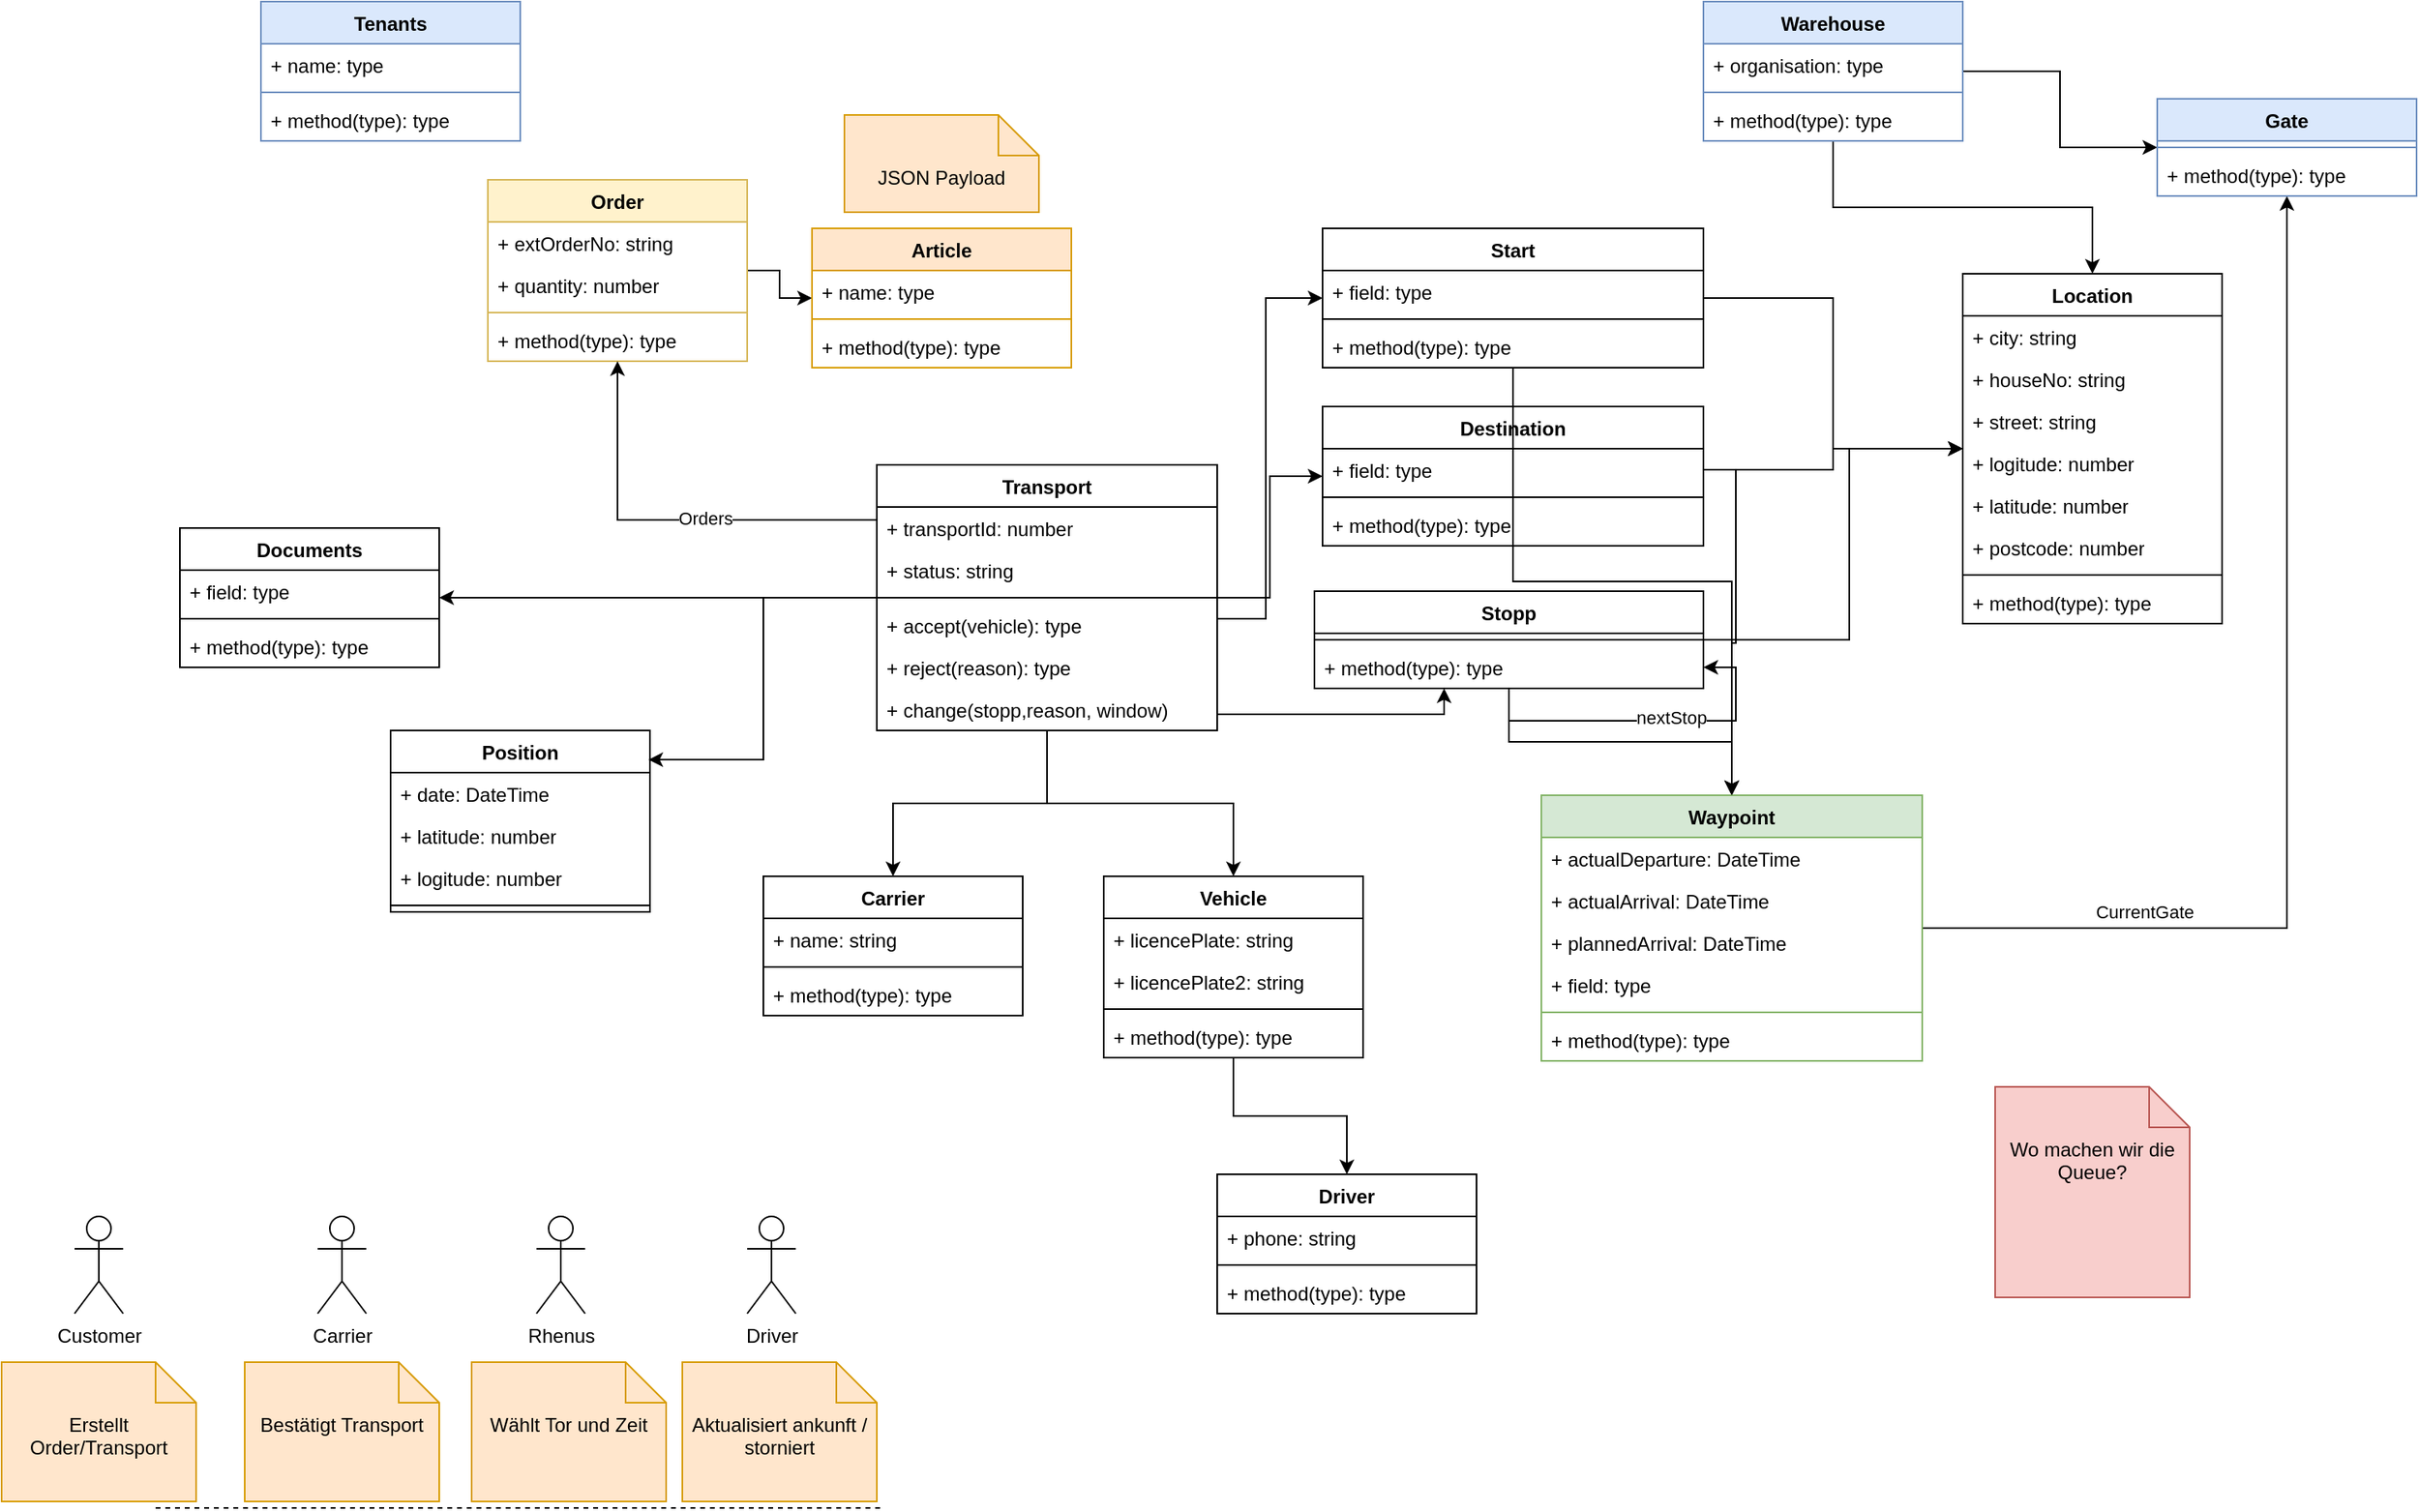 <mxfile version="28.2.3">
  <diagram name="Page-1" id="qOyu1i0BU9XLCKkzCV5n">
    <mxGraphModel dx="2276" dy="707" grid="1" gridSize="10" guides="1" tooltips="1" connect="1" arrows="1" fold="1" page="1" pageScale="1" pageWidth="850" pageHeight="1100" math="0" shadow="0">
      <root>
        <mxCell id="0" />
        <mxCell id="1" parent="0" />
        <mxCell id="gJNIuwOmHEXwVxej-Woy-31" style="edgeStyle=orthogonalEdgeStyle;rounded=0;orthogonalLoop=1;jettySize=auto;html=1;" parent="1" source="gJNIuwOmHEXwVxej-Woy-4" target="gJNIuwOmHEXwVxej-Woy-24" edge="1">
          <mxGeometry relative="1" as="geometry" />
        </mxCell>
        <mxCell id="gJNIuwOmHEXwVxej-Woy-4" value="Order" style="swimlane;fontStyle=1;align=center;verticalAlign=top;childLayout=stackLayout;horizontal=1;startSize=26;horizontalStack=0;resizeParent=1;resizeParentMax=0;resizeLast=0;collapsible=1;marginBottom=0;whiteSpace=wrap;html=1;fillColor=#fff2cc;strokeColor=#d6b656;" parent="1" vertex="1">
          <mxGeometry x="-40" y="140" width="160" height="112" as="geometry" />
        </mxCell>
        <mxCell id="gJNIuwOmHEXwVxej-Woy-5" value="+ extOrderNo: string" style="text;strokeColor=none;fillColor=none;align=left;verticalAlign=top;spacingLeft=4;spacingRight=4;overflow=hidden;rotatable=0;points=[[0,0.5],[1,0.5]];portConstraint=eastwest;whiteSpace=wrap;html=1;" parent="gJNIuwOmHEXwVxej-Woy-4" vertex="1">
          <mxGeometry y="26" width="160" height="26" as="geometry" />
        </mxCell>
        <mxCell id="gJNIuwOmHEXwVxej-Woy-98" value="+ quantity: number" style="text;strokeColor=none;fillColor=none;align=left;verticalAlign=top;spacingLeft=4;spacingRight=4;overflow=hidden;rotatable=0;points=[[0,0.5],[1,0.5]];portConstraint=eastwest;whiteSpace=wrap;html=1;" parent="gJNIuwOmHEXwVxej-Woy-4" vertex="1">
          <mxGeometry y="52" width="160" height="26" as="geometry" />
        </mxCell>
        <mxCell id="gJNIuwOmHEXwVxej-Woy-6" value="" style="line;strokeWidth=1;fillColor=none;align=left;verticalAlign=middle;spacingTop=-1;spacingLeft=3;spacingRight=3;rotatable=0;labelPosition=right;points=[];portConstraint=eastwest;strokeColor=inherit;" parent="gJNIuwOmHEXwVxej-Woy-4" vertex="1">
          <mxGeometry y="78" width="160" height="8" as="geometry" />
        </mxCell>
        <mxCell id="gJNIuwOmHEXwVxej-Woy-7" value="+ method(type): type" style="text;strokeColor=none;fillColor=none;align=left;verticalAlign=top;spacingLeft=4;spacingRight=4;overflow=hidden;rotatable=0;points=[[0,0.5],[1,0.5]];portConstraint=eastwest;whiteSpace=wrap;html=1;" parent="gJNIuwOmHEXwVxej-Woy-4" vertex="1">
          <mxGeometry y="86" width="160" height="26" as="geometry" />
        </mxCell>
        <mxCell id="gJNIuwOmHEXwVxej-Woy-8" value="Carrier" style="swimlane;fontStyle=1;align=center;verticalAlign=top;childLayout=stackLayout;horizontal=1;startSize=26;horizontalStack=0;resizeParent=1;resizeParentMax=0;resizeLast=0;collapsible=1;marginBottom=0;whiteSpace=wrap;html=1;" parent="1" vertex="1">
          <mxGeometry x="130" y="570" width="160" height="86" as="geometry" />
        </mxCell>
        <mxCell id="gJNIuwOmHEXwVxej-Woy-9" value="+ name: string" style="text;strokeColor=none;fillColor=none;align=left;verticalAlign=top;spacingLeft=4;spacingRight=4;overflow=hidden;rotatable=0;points=[[0,0.5],[1,0.5]];portConstraint=eastwest;whiteSpace=wrap;html=1;" parent="gJNIuwOmHEXwVxej-Woy-8" vertex="1">
          <mxGeometry y="26" width="160" height="26" as="geometry" />
        </mxCell>
        <mxCell id="gJNIuwOmHEXwVxej-Woy-10" value="" style="line;strokeWidth=1;fillColor=none;align=left;verticalAlign=middle;spacingTop=-1;spacingLeft=3;spacingRight=3;rotatable=0;labelPosition=right;points=[];portConstraint=eastwest;strokeColor=inherit;" parent="gJNIuwOmHEXwVxej-Woy-8" vertex="1">
          <mxGeometry y="52" width="160" height="8" as="geometry" />
        </mxCell>
        <mxCell id="gJNIuwOmHEXwVxej-Woy-11" value="+ method(type): type" style="text;strokeColor=none;fillColor=none;align=left;verticalAlign=top;spacingLeft=4;spacingRight=4;overflow=hidden;rotatable=0;points=[[0,0.5],[1,0.5]];portConstraint=eastwest;whiteSpace=wrap;html=1;" parent="gJNIuwOmHEXwVxej-Woy-8" vertex="1">
          <mxGeometry y="60" width="160" height="26" as="geometry" />
        </mxCell>
        <mxCell id="gJNIuwOmHEXwVxej-Woy-61" style="edgeStyle=orthogonalEdgeStyle;rounded=0;orthogonalLoop=1;jettySize=auto;html=1;" parent="1" source="gJNIuwOmHEXwVxej-Woy-12" target="gJNIuwOmHEXwVxej-Woy-39" edge="1">
          <mxGeometry relative="1" as="geometry" />
        </mxCell>
        <mxCell id="gJNIuwOmHEXwVxej-Woy-77" style="edgeStyle=orthogonalEdgeStyle;rounded=0;orthogonalLoop=1;jettySize=auto;html=1;entryX=0.5;entryY=0;entryDx=0;entryDy=0;" parent="1" source="gJNIuwOmHEXwVxej-Woy-12" target="gJNIuwOmHEXwVxej-Woy-16" edge="1">
          <mxGeometry relative="1" as="geometry" />
        </mxCell>
        <mxCell id="gJNIuwOmHEXwVxej-Woy-81" style="edgeStyle=orthogonalEdgeStyle;rounded=0;orthogonalLoop=1;jettySize=auto;html=1;" parent="1" source="gJNIuwOmHEXwVxej-Woy-12" target="gJNIuwOmHEXwVxej-Woy-4" edge="1">
          <mxGeometry relative="1" as="geometry">
            <Array as="points">
              <mxPoint x="40" y="350" />
            </Array>
          </mxGeometry>
        </mxCell>
        <mxCell id="2BmZ9RYRAoPgYaHVfYxY-15" value="Orders" style="edgeLabel;html=1;align=center;verticalAlign=middle;resizable=0;points=[];" vertex="1" connectable="0" parent="gJNIuwOmHEXwVxej-Woy-81">
          <mxGeometry x="-0.178" y="-1" relative="1" as="geometry">
            <mxPoint as="offset" />
          </mxGeometry>
        </mxCell>
        <mxCell id="gJNIuwOmHEXwVxej-Woy-99" style="edgeStyle=orthogonalEdgeStyle;rounded=0;orthogonalLoop=1;jettySize=auto;html=1;" parent="1" source="gJNIuwOmHEXwVxej-Woy-12" target="gJNIuwOmHEXwVxej-Woy-20" edge="1">
          <mxGeometry relative="1" as="geometry" />
        </mxCell>
        <mxCell id="gJNIuwOmHEXwVxej-Woy-105" style="edgeStyle=orthogonalEdgeStyle;rounded=0;orthogonalLoop=1;jettySize=auto;html=1;" parent="1" source="gJNIuwOmHEXwVxej-Woy-12" target="gJNIuwOmHEXwVxej-Woy-34" edge="1">
          <mxGeometry relative="1" as="geometry">
            <Array as="points">
              <mxPoint x="550" y="470" />
            </Array>
          </mxGeometry>
        </mxCell>
        <mxCell id="gJNIuwOmHEXwVxej-Woy-113" style="edgeStyle=orthogonalEdgeStyle;rounded=0;orthogonalLoop=1;jettySize=auto;html=1;" parent="1" source="gJNIuwOmHEXwVxej-Woy-12" target="gJNIuwOmHEXwVxej-Woy-8" edge="1">
          <mxGeometry relative="1" as="geometry" />
        </mxCell>
        <mxCell id="gJNIuwOmHEXwVxej-Woy-155" style="edgeStyle=orthogonalEdgeStyle;rounded=0;orthogonalLoop=1;jettySize=auto;html=1;" parent="1" source="gJNIuwOmHEXwVxej-Woy-12" target="gJNIuwOmHEXwVxej-Woy-147" edge="1">
          <mxGeometry relative="1" as="geometry">
            <Array as="points">
              <mxPoint x="440" y="411" />
            </Array>
          </mxGeometry>
        </mxCell>
        <mxCell id="gJNIuwOmHEXwVxej-Woy-12" value="Transport" style="swimlane;fontStyle=1;align=center;verticalAlign=top;childLayout=stackLayout;horizontal=1;startSize=26;horizontalStack=0;resizeParent=1;resizeParentMax=0;resizeLast=0;collapsible=1;marginBottom=0;whiteSpace=wrap;html=1;" parent="1" vertex="1">
          <mxGeometry x="200" y="316" width="210" height="164" as="geometry" />
        </mxCell>
        <mxCell id="gJNIuwOmHEXwVxej-Woy-13" value="+ transportId: number" style="text;strokeColor=none;fillColor=none;align=left;verticalAlign=top;spacingLeft=4;spacingRight=4;overflow=hidden;rotatable=0;points=[[0,0.5],[1,0.5]];portConstraint=eastwest;whiteSpace=wrap;html=1;" parent="gJNIuwOmHEXwVxej-Woy-12" vertex="1">
          <mxGeometry y="26" width="210" height="26" as="geometry" />
        </mxCell>
        <mxCell id="gJNIuwOmHEXwVxej-Woy-83" value="+ status: string" style="text;strokeColor=none;fillColor=none;align=left;verticalAlign=top;spacingLeft=4;spacingRight=4;overflow=hidden;rotatable=0;points=[[0,0.5],[1,0.5]];portConstraint=eastwest;whiteSpace=wrap;html=1;" parent="gJNIuwOmHEXwVxej-Woy-12" vertex="1">
          <mxGeometry y="52" width="210" height="26" as="geometry" />
        </mxCell>
        <mxCell id="gJNIuwOmHEXwVxej-Woy-14" value="" style="line;strokeWidth=1;fillColor=none;align=left;verticalAlign=middle;spacingTop=-1;spacingLeft=3;spacingRight=3;rotatable=0;labelPosition=right;points=[];portConstraint=eastwest;strokeColor=inherit;" parent="gJNIuwOmHEXwVxej-Woy-12" vertex="1">
          <mxGeometry y="78" width="210" height="8" as="geometry" />
        </mxCell>
        <mxCell id="gJNIuwOmHEXwVxej-Woy-126" value="+ accept(vehicle): type" style="text;strokeColor=none;fillColor=none;align=left;verticalAlign=top;spacingLeft=4;spacingRight=4;overflow=hidden;rotatable=0;points=[[0,0.5],[1,0.5]];portConstraint=eastwest;whiteSpace=wrap;html=1;" parent="gJNIuwOmHEXwVxej-Woy-12" vertex="1">
          <mxGeometry y="86" width="210" height="26" as="geometry" />
        </mxCell>
        <mxCell id="gJNIuwOmHEXwVxej-Woy-15" value="+ reject(reason): type" style="text;strokeColor=none;fillColor=none;align=left;verticalAlign=top;spacingLeft=4;spacingRight=4;overflow=hidden;rotatable=0;points=[[0,0.5],[1,0.5]];portConstraint=eastwest;whiteSpace=wrap;html=1;" parent="gJNIuwOmHEXwVxej-Woy-12" vertex="1">
          <mxGeometry y="112" width="210" height="26" as="geometry" />
        </mxCell>
        <mxCell id="gJNIuwOmHEXwVxej-Woy-128" value="+ change(stopp,reason, window)" style="text;strokeColor=none;fillColor=none;align=left;verticalAlign=top;spacingLeft=4;spacingRight=4;overflow=hidden;rotatable=0;points=[[0,0.5],[1,0.5]];portConstraint=eastwest;whiteSpace=wrap;html=1;" parent="gJNIuwOmHEXwVxej-Woy-12" vertex="1">
          <mxGeometry y="138" width="210" height="26" as="geometry" />
        </mxCell>
        <mxCell id="2BmZ9RYRAoPgYaHVfYxY-5" style="edgeStyle=orthogonalEdgeStyle;rounded=0;orthogonalLoop=1;jettySize=auto;html=1;" edge="1" parent="1" source="gJNIuwOmHEXwVxej-Woy-16" target="gJNIuwOmHEXwVxej-Woy-44">
          <mxGeometry relative="1" as="geometry" />
        </mxCell>
        <mxCell id="gJNIuwOmHEXwVxej-Woy-16" value="Vehicle" style="swimlane;fontStyle=1;align=center;verticalAlign=top;childLayout=stackLayout;horizontal=1;startSize=26;horizontalStack=0;resizeParent=1;resizeParentMax=0;resizeLast=0;collapsible=1;marginBottom=0;whiteSpace=wrap;html=1;" parent="1" vertex="1">
          <mxGeometry x="340" y="570" width="160" height="112" as="geometry" />
        </mxCell>
        <mxCell id="gJNIuwOmHEXwVxej-Woy-17" value="+ licencePlate: string" style="text;strokeColor=none;fillColor=none;align=left;verticalAlign=top;spacingLeft=4;spacingRight=4;overflow=hidden;rotatable=0;points=[[0,0.5],[1,0.5]];portConstraint=eastwest;whiteSpace=wrap;html=1;" parent="gJNIuwOmHEXwVxej-Woy-16" vertex="1">
          <mxGeometry y="26" width="160" height="26" as="geometry" />
        </mxCell>
        <mxCell id="gJNIuwOmHEXwVxej-Woy-125" value="+ licencePlate2: string" style="text;strokeColor=none;fillColor=none;align=left;verticalAlign=top;spacingLeft=4;spacingRight=4;overflow=hidden;rotatable=0;points=[[0,0.5],[1,0.5]];portConstraint=eastwest;whiteSpace=wrap;html=1;" parent="gJNIuwOmHEXwVxej-Woy-16" vertex="1">
          <mxGeometry y="52" width="160" height="26" as="geometry" />
        </mxCell>
        <mxCell id="gJNIuwOmHEXwVxej-Woy-18" value="" style="line;strokeWidth=1;fillColor=none;align=left;verticalAlign=middle;spacingTop=-1;spacingLeft=3;spacingRight=3;rotatable=0;labelPosition=right;points=[];portConstraint=eastwest;strokeColor=inherit;" parent="gJNIuwOmHEXwVxej-Woy-16" vertex="1">
          <mxGeometry y="78" width="160" height="8" as="geometry" />
        </mxCell>
        <mxCell id="gJNIuwOmHEXwVxej-Woy-19" value="+ method(type): type" style="text;strokeColor=none;fillColor=none;align=left;verticalAlign=top;spacingLeft=4;spacingRight=4;overflow=hidden;rotatable=0;points=[[0,0.5],[1,0.5]];portConstraint=eastwest;whiteSpace=wrap;html=1;" parent="gJNIuwOmHEXwVxej-Woy-16" vertex="1">
          <mxGeometry y="86" width="160" height="26" as="geometry" />
        </mxCell>
        <mxCell id="gJNIuwOmHEXwVxej-Woy-20" value="Destination" style="swimlane;fontStyle=1;align=center;verticalAlign=top;childLayout=stackLayout;horizontal=1;startSize=26;horizontalStack=0;resizeParent=1;resizeParentMax=0;resizeLast=0;collapsible=1;marginBottom=0;whiteSpace=wrap;html=1;" parent="1" vertex="1">
          <mxGeometry x="475" y="280" width="235" height="86" as="geometry" />
        </mxCell>
        <mxCell id="gJNIuwOmHEXwVxej-Woy-21" value="+ field: type" style="text;strokeColor=none;fillColor=none;align=left;verticalAlign=top;spacingLeft=4;spacingRight=4;overflow=hidden;rotatable=0;points=[[0,0.5],[1,0.5]];portConstraint=eastwest;whiteSpace=wrap;html=1;" parent="gJNIuwOmHEXwVxej-Woy-20" vertex="1">
          <mxGeometry y="26" width="235" height="26" as="geometry" />
        </mxCell>
        <mxCell id="gJNIuwOmHEXwVxej-Woy-22" value="" style="line;strokeWidth=1;fillColor=none;align=left;verticalAlign=middle;spacingTop=-1;spacingLeft=3;spacingRight=3;rotatable=0;labelPosition=right;points=[];portConstraint=eastwest;strokeColor=inherit;" parent="gJNIuwOmHEXwVxej-Woy-20" vertex="1">
          <mxGeometry y="52" width="235" height="8" as="geometry" />
        </mxCell>
        <mxCell id="gJNIuwOmHEXwVxej-Woy-23" value="+ method(type): type" style="text;strokeColor=none;fillColor=none;align=left;verticalAlign=top;spacingLeft=4;spacingRight=4;overflow=hidden;rotatable=0;points=[[0,0.5],[1,0.5]];portConstraint=eastwest;whiteSpace=wrap;html=1;" parent="gJNIuwOmHEXwVxej-Woy-20" vertex="1">
          <mxGeometry y="60" width="235" height="26" as="geometry" />
        </mxCell>
        <mxCell id="gJNIuwOmHEXwVxej-Woy-24" value="Article" style="swimlane;fontStyle=1;align=center;verticalAlign=top;childLayout=stackLayout;horizontal=1;startSize=26;horizontalStack=0;resizeParent=1;resizeParentMax=0;resizeLast=0;collapsible=1;marginBottom=0;whiteSpace=wrap;html=1;fillColor=#ffe6cc;strokeColor=#d79b00;" parent="1" vertex="1">
          <mxGeometry x="160" y="170" width="160" height="86" as="geometry" />
        </mxCell>
        <mxCell id="gJNIuwOmHEXwVxej-Woy-25" value="+ name: type" style="text;strokeColor=none;fillColor=none;align=left;verticalAlign=top;spacingLeft=4;spacingRight=4;overflow=hidden;rotatable=0;points=[[0,0.5],[1,0.5]];portConstraint=eastwest;whiteSpace=wrap;html=1;" parent="gJNIuwOmHEXwVxej-Woy-24" vertex="1">
          <mxGeometry y="26" width="160" height="26" as="geometry" />
        </mxCell>
        <mxCell id="gJNIuwOmHEXwVxej-Woy-26" value="" style="line;strokeWidth=1;fillColor=none;align=left;verticalAlign=middle;spacingTop=-1;spacingLeft=3;spacingRight=3;rotatable=0;labelPosition=right;points=[];portConstraint=eastwest;strokeColor=inherit;" parent="gJNIuwOmHEXwVxej-Woy-24" vertex="1">
          <mxGeometry y="52" width="160" height="8" as="geometry" />
        </mxCell>
        <mxCell id="gJNIuwOmHEXwVxej-Woy-27" value="+ method(type): type" style="text;strokeColor=none;fillColor=none;align=left;verticalAlign=top;spacingLeft=4;spacingRight=4;overflow=hidden;rotatable=0;points=[[0,0.5],[1,0.5]];portConstraint=eastwest;whiteSpace=wrap;html=1;" parent="gJNIuwOmHEXwVxej-Woy-24" vertex="1">
          <mxGeometry y="60" width="160" height="26" as="geometry" />
        </mxCell>
        <mxCell id="gJNIuwOmHEXwVxej-Woy-74" style="edgeStyle=orthogonalEdgeStyle;rounded=0;orthogonalLoop=1;jettySize=auto;html=1;" parent="1" source="gJNIuwOmHEXwVxej-Woy-34" target="gJNIuwOmHEXwVxej-Woy-62" edge="1">
          <mxGeometry relative="1" as="geometry">
            <Array as="points">
              <mxPoint x="800" y="424" />
              <mxPoint x="800" y="306" />
            </Array>
          </mxGeometry>
        </mxCell>
        <mxCell id="gJNIuwOmHEXwVxej-Woy-185" style="edgeStyle=orthogonalEdgeStyle;rounded=0;orthogonalLoop=1;jettySize=auto;html=1;" parent="1" source="gJNIuwOmHEXwVxej-Woy-34" target="gJNIuwOmHEXwVxej-Woy-156" edge="1">
          <mxGeometry relative="1" as="geometry" />
        </mxCell>
        <mxCell id="gJNIuwOmHEXwVxej-Woy-34" value="Stopp" style="swimlane;fontStyle=1;align=center;verticalAlign=top;childLayout=stackLayout;horizontal=1;startSize=26;horizontalStack=0;resizeParent=1;resizeParentMax=0;resizeLast=0;collapsible=1;marginBottom=0;whiteSpace=wrap;html=1;" parent="1" vertex="1">
          <mxGeometry x="470" y="394" width="240" height="60" as="geometry" />
        </mxCell>
        <mxCell id="gJNIuwOmHEXwVxej-Woy-36" value="" style="line;strokeWidth=1;fillColor=none;align=left;verticalAlign=middle;spacingTop=-1;spacingLeft=3;spacingRight=3;rotatable=0;labelPosition=right;points=[];portConstraint=eastwest;strokeColor=inherit;" parent="gJNIuwOmHEXwVxej-Woy-34" vertex="1">
          <mxGeometry y="26" width="240" height="8" as="geometry" />
        </mxCell>
        <mxCell id="gJNIuwOmHEXwVxej-Woy-37" value="+ method(type): type" style="text;strokeColor=none;fillColor=none;align=left;verticalAlign=top;spacingLeft=4;spacingRight=4;overflow=hidden;rotatable=0;points=[[0,0.5],[1,0.5]];portConstraint=eastwest;whiteSpace=wrap;html=1;" parent="gJNIuwOmHEXwVxej-Woy-34" vertex="1">
          <mxGeometry y="34" width="240" height="26" as="geometry" />
        </mxCell>
        <mxCell id="gJNIuwOmHEXwVxej-Woy-182" style="edgeStyle=orthogonalEdgeStyle;rounded=0;orthogonalLoop=1;jettySize=auto;html=1;" parent="gJNIuwOmHEXwVxej-Woy-34" source="gJNIuwOmHEXwVxej-Woy-34" target="gJNIuwOmHEXwVxej-Woy-37" edge="1">
          <mxGeometry relative="1" as="geometry" />
        </mxCell>
        <mxCell id="gJNIuwOmHEXwVxej-Woy-183" value="nextStop" style="edgeLabel;html=1;align=center;verticalAlign=middle;resizable=0;points=[];" parent="gJNIuwOmHEXwVxej-Woy-182" vertex="1" connectable="0">
          <mxGeometry x="0.127" y="2" relative="1" as="geometry">
            <mxPoint as="offset" />
          </mxGeometry>
        </mxCell>
        <mxCell id="gJNIuwOmHEXwVxej-Woy-39" value="Documents" style="swimlane;fontStyle=1;align=center;verticalAlign=top;childLayout=stackLayout;horizontal=1;startSize=26;horizontalStack=0;resizeParent=1;resizeParentMax=0;resizeLast=0;collapsible=1;marginBottom=0;whiteSpace=wrap;html=1;" parent="1" vertex="1">
          <mxGeometry x="-230" y="355" width="160" height="86" as="geometry" />
        </mxCell>
        <mxCell id="gJNIuwOmHEXwVxej-Woy-40" value="+ field: type" style="text;strokeColor=none;fillColor=none;align=left;verticalAlign=top;spacingLeft=4;spacingRight=4;overflow=hidden;rotatable=0;points=[[0,0.5],[1,0.5]];portConstraint=eastwest;whiteSpace=wrap;html=1;" parent="gJNIuwOmHEXwVxej-Woy-39" vertex="1">
          <mxGeometry y="26" width="160" height="26" as="geometry" />
        </mxCell>
        <mxCell id="gJNIuwOmHEXwVxej-Woy-41" value="" style="line;strokeWidth=1;fillColor=none;align=left;verticalAlign=middle;spacingTop=-1;spacingLeft=3;spacingRight=3;rotatable=0;labelPosition=right;points=[];portConstraint=eastwest;strokeColor=inherit;" parent="gJNIuwOmHEXwVxej-Woy-39" vertex="1">
          <mxGeometry y="52" width="160" height="8" as="geometry" />
        </mxCell>
        <mxCell id="gJNIuwOmHEXwVxej-Woy-42" value="+ method(type): type" style="text;strokeColor=none;fillColor=none;align=left;verticalAlign=top;spacingLeft=4;spacingRight=4;overflow=hidden;rotatable=0;points=[[0,0.5],[1,0.5]];portConstraint=eastwest;whiteSpace=wrap;html=1;" parent="gJNIuwOmHEXwVxej-Woy-39" vertex="1">
          <mxGeometry y="60" width="160" height="26" as="geometry" />
        </mxCell>
        <mxCell id="gJNIuwOmHEXwVxej-Woy-44" value="Driver" style="swimlane;fontStyle=1;align=center;verticalAlign=top;childLayout=stackLayout;horizontal=1;startSize=26;horizontalStack=0;resizeParent=1;resizeParentMax=0;resizeLast=0;collapsible=1;marginBottom=0;whiteSpace=wrap;html=1;" parent="1" vertex="1">
          <mxGeometry x="410" y="754" width="160" height="86" as="geometry" />
        </mxCell>
        <mxCell id="gJNIuwOmHEXwVxej-Woy-45" value="+ phone: string" style="text;strokeColor=none;fillColor=none;align=left;verticalAlign=top;spacingLeft=4;spacingRight=4;overflow=hidden;rotatable=0;points=[[0,0.5],[1,0.5]];portConstraint=eastwest;whiteSpace=wrap;html=1;" parent="gJNIuwOmHEXwVxej-Woy-44" vertex="1">
          <mxGeometry y="26" width="160" height="26" as="geometry" />
        </mxCell>
        <mxCell id="gJNIuwOmHEXwVxej-Woy-46" value="" style="line;strokeWidth=1;fillColor=none;align=left;verticalAlign=middle;spacingTop=-1;spacingLeft=3;spacingRight=3;rotatable=0;labelPosition=right;points=[];portConstraint=eastwest;strokeColor=inherit;" parent="gJNIuwOmHEXwVxej-Woy-44" vertex="1">
          <mxGeometry y="52" width="160" height="8" as="geometry" />
        </mxCell>
        <mxCell id="gJNIuwOmHEXwVxej-Woy-47" value="+ method(type): type" style="text;strokeColor=none;fillColor=none;align=left;verticalAlign=top;spacingLeft=4;spacingRight=4;overflow=hidden;rotatable=0;points=[[0,0.5],[1,0.5]];portConstraint=eastwest;whiteSpace=wrap;html=1;" parent="gJNIuwOmHEXwVxej-Woy-44" vertex="1">
          <mxGeometry y="60" width="160" height="26" as="geometry" />
        </mxCell>
        <mxCell id="gJNIuwOmHEXwVxej-Woy-49" value="Tenants" style="swimlane;fontStyle=1;align=center;verticalAlign=top;childLayout=stackLayout;horizontal=1;startSize=26;horizontalStack=0;resizeParent=1;resizeParentMax=0;resizeLast=0;collapsible=1;marginBottom=0;whiteSpace=wrap;html=1;fillColor=#dae8fc;strokeColor=#6c8ebf;" parent="1" vertex="1">
          <mxGeometry x="-180" y="30" width="160" height="86" as="geometry" />
        </mxCell>
        <mxCell id="gJNIuwOmHEXwVxej-Woy-50" value="+ name: type" style="text;strokeColor=none;fillColor=none;align=left;verticalAlign=top;spacingLeft=4;spacingRight=4;overflow=hidden;rotatable=0;points=[[0,0.5],[1,0.5]];portConstraint=eastwest;whiteSpace=wrap;html=1;" parent="gJNIuwOmHEXwVxej-Woy-49" vertex="1">
          <mxGeometry y="26" width="160" height="26" as="geometry" />
        </mxCell>
        <mxCell id="gJNIuwOmHEXwVxej-Woy-51" value="" style="line;strokeWidth=1;fillColor=none;align=left;verticalAlign=middle;spacingTop=-1;spacingLeft=3;spacingRight=3;rotatable=0;labelPosition=right;points=[];portConstraint=eastwest;strokeColor=inherit;" parent="gJNIuwOmHEXwVxej-Woy-49" vertex="1">
          <mxGeometry y="52" width="160" height="8" as="geometry" />
        </mxCell>
        <mxCell id="gJNIuwOmHEXwVxej-Woy-52" value="+ method(type): type" style="text;strokeColor=none;fillColor=none;align=left;verticalAlign=top;spacingLeft=4;spacingRight=4;overflow=hidden;rotatable=0;points=[[0,0.5],[1,0.5]];portConstraint=eastwest;whiteSpace=wrap;html=1;" parent="gJNIuwOmHEXwVxej-Woy-49" vertex="1">
          <mxGeometry y="60" width="160" height="26" as="geometry" />
        </mxCell>
        <mxCell id="gJNIuwOmHEXwVxej-Woy-68" style="edgeStyle=orthogonalEdgeStyle;rounded=0;orthogonalLoop=1;jettySize=auto;html=1;" parent="1" source="gJNIuwOmHEXwVxej-Woy-53" target="gJNIuwOmHEXwVxej-Woy-62" edge="1">
          <mxGeometry relative="1" as="geometry" />
        </mxCell>
        <mxCell id="gJNIuwOmHEXwVxej-Woy-175" style="edgeStyle=orthogonalEdgeStyle;rounded=0;orthogonalLoop=1;jettySize=auto;html=1;" parent="1" source="gJNIuwOmHEXwVxej-Woy-53" target="gJNIuwOmHEXwVxej-Woy-171" edge="1">
          <mxGeometry relative="1" as="geometry" />
        </mxCell>
        <mxCell id="gJNIuwOmHEXwVxej-Woy-53" value="Warehouse" style="swimlane;fontStyle=1;align=center;verticalAlign=top;childLayout=stackLayout;horizontal=1;startSize=26;horizontalStack=0;resizeParent=1;resizeParentMax=0;resizeLast=0;collapsible=1;marginBottom=0;whiteSpace=wrap;html=1;fillColor=#dae8fc;strokeColor=#6c8ebf;" parent="1" vertex="1">
          <mxGeometry x="710" y="30" width="160" height="86" as="geometry" />
        </mxCell>
        <mxCell id="gJNIuwOmHEXwVxej-Woy-54" value="+ organisation: type" style="text;strokeColor=none;fillColor=none;align=left;verticalAlign=top;spacingLeft=4;spacingRight=4;overflow=hidden;rotatable=0;points=[[0,0.5],[1,0.5]];portConstraint=eastwest;whiteSpace=wrap;html=1;" parent="gJNIuwOmHEXwVxej-Woy-53" vertex="1">
          <mxGeometry y="26" width="160" height="26" as="geometry" />
        </mxCell>
        <mxCell id="gJNIuwOmHEXwVxej-Woy-55" value="" style="line;strokeWidth=1;fillColor=none;align=left;verticalAlign=middle;spacingTop=-1;spacingLeft=3;spacingRight=3;rotatable=0;labelPosition=right;points=[];portConstraint=eastwest;strokeColor=inherit;" parent="gJNIuwOmHEXwVxej-Woy-53" vertex="1">
          <mxGeometry y="52" width="160" height="8" as="geometry" />
        </mxCell>
        <mxCell id="gJNIuwOmHEXwVxej-Woy-56" value="+ method(type): type" style="text;strokeColor=none;fillColor=none;align=left;verticalAlign=top;spacingLeft=4;spacingRight=4;overflow=hidden;rotatable=0;points=[[0,0.5],[1,0.5]];portConstraint=eastwest;whiteSpace=wrap;html=1;" parent="gJNIuwOmHEXwVxej-Woy-53" vertex="1">
          <mxGeometry y="60" width="160" height="26" as="geometry" />
        </mxCell>
        <mxCell id="gJNIuwOmHEXwVxej-Woy-62" value="Location" style="swimlane;fontStyle=1;align=center;verticalAlign=top;childLayout=stackLayout;horizontal=1;startSize=26;horizontalStack=0;resizeParent=1;resizeParentMax=0;resizeLast=0;collapsible=1;marginBottom=0;whiteSpace=wrap;html=1;" parent="1" vertex="1">
          <mxGeometry x="870" y="198" width="160" height="216" as="geometry" />
        </mxCell>
        <mxCell id="gJNIuwOmHEXwVxej-Woy-94" value="+ city: string" style="text;strokeColor=none;fillColor=none;align=left;verticalAlign=top;spacingLeft=4;spacingRight=4;overflow=hidden;rotatable=0;points=[[0,0.5],[1,0.5]];portConstraint=eastwest;whiteSpace=wrap;html=1;" parent="gJNIuwOmHEXwVxej-Woy-62" vertex="1">
          <mxGeometry y="26" width="160" height="26" as="geometry" />
        </mxCell>
        <mxCell id="gJNIuwOmHEXwVxej-Woy-97" value="+ houseNo: string" style="text;strokeColor=none;fillColor=none;align=left;verticalAlign=top;spacingLeft=4;spacingRight=4;overflow=hidden;rotatable=0;points=[[0,0.5],[1,0.5]];portConstraint=eastwest;whiteSpace=wrap;html=1;" parent="gJNIuwOmHEXwVxej-Woy-62" vertex="1">
          <mxGeometry y="52" width="160" height="26" as="geometry" />
        </mxCell>
        <mxCell id="gJNIuwOmHEXwVxej-Woy-96" value="+ street: string" style="text;strokeColor=none;fillColor=none;align=left;verticalAlign=top;spacingLeft=4;spacingRight=4;overflow=hidden;rotatable=0;points=[[0,0.5],[1,0.5]];portConstraint=eastwest;whiteSpace=wrap;html=1;" parent="gJNIuwOmHEXwVxej-Woy-62" vertex="1">
          <mxGeometry y="78" width="160" height="26" as="geometry" />
        </mxCell>
        <mxCell id="gJNIuwOmHEXwVxej-Woy-146" value="+ logitude: number" style="text;strokeColor=none;fillColor=none;align=left;verticalAlign=top;spacingLeft=4;spacingRight=4;overflow=hidden;rotatable=0;points=[[0,0.5],[1,0.5]];portConstraint=eastwest;whiteSpace=wrap;html=1;" parent="gJNIuwOmHEXwVxej-Woy-62" vertex="1">
          <mxGeometry y="104" width="160" height="26" as="geometry" />
        </mxCell>
        <mxCell id="gJNIuwOmHEXwVxej-Woy-145" value="+ latitude: number" style="text;strokeColor=none;fillColor=none;align=left;verticalAlign=top;spacingLeft=4;spacingRight=4;overflow=hidden;rotatable=0;points=[[0,0.5],[1,0.5]];portConstraint=eastwest;whiteSpace=wrap;html=1;" parent="gJNIuwOmHEXwVxej-Woy-62" vertex="1">
          <mxGeometry y="130" width="160" height="26" as="geometry" />
        </mxCell>
        <mxCell id="gJNIuwOmHEXwVxej-Woy-95" value="+ postcode: number" style="text;strokeColor=none;fillColor=none;align=left;verticalAlign=top;spacingLeft=4;spacingRight=4;overflow=hidden;rotatable=0;points=[[0,0.5],[1,0.5]];portConstraint=eastwest;whiteSpace=wrap;html=1;" parent="gJNIuwOmHEXwVxej-Woy-62" vertex="1">
          <mxGeometry y="156" width="160" height="26" as="geometry" />
        </mxCell>
        <mxCell id="gJNIuwOmHEXwVxej-Woy-64" value="" style="line;strokeWidth=1;fillColor=none;align=left;verticalAlign=middle;spacingTop=-1;spacingLeft=3;spacingRight=3;rotatable=0;labelPosition=right;points=[];portConstraint=eastwest;strokeColor=inherit;" parent="gJNIuwOmHEXwVxej-Woy-62" vertex="1">
          <mxGeometry y="182" width="160" height="8" as="geometry" />
        </mxCell>
        <mxCell id="gJNIuwOmHEXwVxej-Woy-65" value="+ method(type): type" style="text;strokeColor=none;fillColor=none;align=left;verticalAlign=top;spacingLeft=4;spacingRight=4;overflow=hidden;rotatable=0;points=[[0,0.5],[1,0.5]];portConstraint=eastwest;whiteSpace=wrap;html=1;" parent="gJNIuwOmHEXwVxej-Woy-62" vertex="1">
          <mxGeometry y="190" width="160" height="26" as="geometry" />
        </mxCell>
        <mxCell id="gJNIuwOmHEXwVxej-Woy-67" style="edgeStyle=orthogonalEdgeStyle;rounded=0;orthogonalLoop=1;jettySize=auto;html=1;" parent="1" source="gJNIuwOmHEXwVxej-Woy-21" target="gJNIuwOmHEXwVxej-Woy-62" edge="1">
          <mxGeometry relative="1" as="geometry" />
        </mxCell>
        <mxCell id="gJNIuwOmHEXwVxej-Woy-82" value="JSON Payload" style="shape=note2;boundedLbl=1;whiteSpace=wrap;html=1;size=25;verticalAlign=top;align=center;fillColor=#ffe6cc;strokeColor=#d79b00;" parent="1" vertex="1">
          <mxGeometry x="180" y="100" width="120" height="60" as="geometry" />
        </mxCell>
        <mxCell id="gJNIuwOmHEXwVxej-Woy-106" value="Position" style="swimlane;fontStyle=1;align=center;verticalAlign=top;childLayout=stackLayout;horizontal=1;startSize=26;horizontalStack=0;resizeParent=1;resizeParentMax=0;resizeLast=0;collapsible=1;marginBottom=0;whiteSpace=wrap;html=1;" parent="1" vertex="1">
          <mxGeometry x="-100" y="480" width="160" height="112" as="geometry" />
        </mxCell>
        <mxCell id="gJNIuwOmHEXwVxej-Woy-111" value="+ date: DateTime" style="text;strokeColor=none;fillColor=none;align=left;verticalAlign=top;spacingLeft=4;spacingRight=4;overflow=hidden;rotatable=0;points=[[0,0.5],[1,0.5]];portConstraint=eastwest;whiteSpace=wrap;html=1;" parent="gJNIuwOmHEXwVxej-Woy-106" vertex="1">
          <mxGeometry y="26" width="160" height="26" as="geometry" />
        </mxCell>
        <mxCell id="gJNIuwOmHEXwVxej-Woy-66" value="+ latitude: number" style="text;strokeColor=none;fillColor=none;align=left;verticalAlign=top;spacingLeft=4;spacingRight=4;overflow=hidden;rotatable=0;points=[[0,0.5],[1,0.5]];portConstraint=eastwest;whiteSpace=wrap;html=1;" parent="gJNIuwOmHEXwVxej-Woy-106" vertex="1">
          <mxGeometry y="52" width="160" height="26" as="geometry" />
        </mxCell>
        <mxCell id="gJNIuwOmHEXwVxej-Woy-63" value="+ logitude: number" style="text;strokeColor=none;fillColor=none;align=left;verticalAlign=top;spacingLeft=4;spacingRight=4;overflow=hidden;rotatable=0;points=[[0,0.5],[1,0.5]];portConstraint=eastwest;whiteSpace=wrap;html=1;" parent="gJNIuwOmHEXwVxej-Woy-106" vertex="1">
          <mxGeometry y="78" width="160" height="26" as="geometry" />
        </mxCell>
        <mxCell id="gJNIuwOmHEXwVxej-Woy-109" value="" style="line;strokeWidth=1;fillColor=none;align=left;verticalAlign=middle;spacingTop=-1;spacingLeft=3;spacingRight=3;rotatable=0;labelPosition=right;points=[];portConstraint=eastwest;strokeColor=inherit;" parent="gJNIuwOmHEXwVxej-Woy-106" vertex="1">
          <mxGeometry y="104" width="160" height="8" as="geometry" />
        </mxCell>
        <mxCell id="gJNIuwOmHEXwVxej-Woy-112" style="edgeStyle=orthogonalEdgeStyle;rounded=0;orthogonalLoop=1;jettySize=auto;html=1;entryX=0.994;entryY=0.161;entryDx=0;entryDy=0;entryPerimeter=0;" parent="1" source="gJNIuwOmHEXwVxej-Woy-12" target="gJNIuwOmHEXwVxej-Woy-106" edge="1">
          <mxGeometry relative="1" as="geometry" />
        </mxCell>
        <mxCell id="gJNIuwOmHEXwVxej-Woy-114" value="Customer" style="shape=umlActor;verticalLabelPosition=bottom;verticalAlign=top;html=1;outlineConnect=0;" parent="1" vertex="1">
          <mxGeometry x="-295" y="780" width="30" height="60" as="geometry" />
        </mxCell>
        <mxCell id="gJNIuwOmHEXwVxej-Woy-115" value="Carrier" style="shape=umlActor;verticalLabelPosition=bottom;verticalAlign=top;html=1;outlineConnect=0;" parent="1" vertex="1">
          <mxGeometry x="-145" y="780" width="30" height="60" as="geometry" />
        </mxCell>
        <mxCell id="gJNIuwOmHEXwVxej-Woy-116" value="Rhenus" style="shape=umlActor;verticalLabelPosition=bottom;verticalAlign=top;html=1;outlineConnect=0;" parent="1" vertex="1">
          <mxGeometry x="-10" y="780" width="30" height="60" as="geometry" />
        </mxCell>
        <mxCell id="gJNIuwOmHEXwVxej-Woy-120" value="Driver" style="shape=umlActor;verticalLabelPosition=bottom;verticalAlign=top;html=1;outlineConnect=0;" parent="1" vertex="1">
          <mxGeometry x="120" y="780" width="30" height="60" as="geometry" />
        </mxCell>
        <mxCell id="gJNIuwOmHEXwVxej-Woy-123" value="" style="endArrow=none;dashed=1;html=1;rounded=0;" parent="1" edge="1">
          <mxGeometry width="50" height="50" relative="1" as="geometry">
            <mxPoint x="-245" y="960" as="sourcePoint" />
            <mxPoint x="205" y="960" as="targetPoint" />
          </mxGeometry>
        </mxCell>
        <mxCell id="gJNIuwOmHEXwVxej-Woy-124" value="Wo machen wir die Queue?" style="shape=note2;boundedLbl=1;whiteSpace=wrap;html=1;size=25;verticalAlign=top;align=center;fillColor=#f8cecc;strokeColor=#b85450;" parent="1" vertex="1">
          <mxGeometry x="890" y="700" width="120" height="130" as="geometry" />
        </mxCell>
        <mxCell id="gJNIuwOmHEXwVxej-Woy-135" value="Erstellt Order/Transport" style="shape=note2;boundedLbl=1;whiteSpace=wrap;html=1;size=25;verticalAlign=top;align=center;fillColor=#ffe6cc;strokeColor=#d79b00;" parent="1" vertex="1">
          <mxGeometry x="-340" y="870" width="120" height="86" as="geometry" />
        </mxCell>
        <mxCell id="gJNIuwOmHEXwVxej-Woy-136" value="Bestätigt Transport" style="shape=note2;boundedLbl=1;whiteSpace=wrap;html=1;size=25;verticalAlign=top;align=center;fillColor=#ffe6cc;strokeColor=#d79b00;" parent="1" vertex="1">
          <mxGeometry x="-190" y="870" width="120" height="86" as="geometry" />
        </mxCell>
        <mxCell id="gJNIuwOmHEXwVxej-Woy-137" value="Wählt Tor und Zeit" style="shape=note2;boundedLbl=1;whiteSpace=wrap;html=1;size=25;verticalAlign=top;align=center;fillColor=#ffe6cc;strokeColor=#d79b00;" parent="1" vertex="1">
          <mxGeometry x="-50" y="870" width="120" height="86" as="geometry" />
        </mxCell>
        <mxCell id="gJNIuwOmHEXwVxej-Woy-154" style="edgeStyle=orthogonalEdgeStyle;rounded=0;orthogonalLoop=1;jettySize=auto;html=1;" parent="1" source="gJNIuwOmHEXwVxej-Woy-147" target="gJNIuwOmHEXwVxej-Woy-62" edge="1">
          <mxGeometry relative="1" as="geometry" />
        </mxCell>
        <mxCell id="gJNIuwOmHEXwVxej-Woy-187" style="edgeStyle=orthogonalEdgeStyle;rounded=0;orthogonalLoop=1;jettySize=auto;html=1;" parent="1" source="gJNIuwOmHEXwVxej-Woy-147" target="gJNIuwOmHEXwVxej-Woy-156" edge="1">
          <mxGeometry relative="1" as="geometry" />
        </mxCell>
        <mxCell id="gJNIuwOmHEXwVxej-Woy-147" value="Start" style="swimlane;fontStyle=1;align=center;verticalAlign=top;childLayout=stackLayout;horizontal=1;startSize=26;horizontalStack=0;resizeParent=1;resizeParentMax=0;resizeLast=0;collapsible=1;marginBottom=0;whiteSpace=wrap;html=1;" parent="1" vertex="1">
          <mxGeometry x="475" y="170" width="235" height="86" as="geometry" />
        </mxCell>
        <mxCell id="gJNIuwOmHEXwVxej-Woy-151" value="+ field: type" style="text;strokeColor=none;fillColor=none;align=left;verticalAlign=top;spacingLeft=4;spacingRight=4;overflow=hidden;rotatable=0;points=[[0,0.5],[1,0.5]];portConstraint=eastwest;whiteSpace=wrap;html=1;" parent="gJNIuwOmHEXwVxej-Woy-147" vertex="1">
          <mxGeometry y="26" width="235" height="26" as="geometry" />
        </mxCell>
        <mxCell id="gJNIuwOmHEXwVxej-Woy-152" value="" style="line;strokeWidth=1;fillColor=none;align=left;verticalAlign=middle;spacingTop=-1;spacingLeft=3;spacingRight=3;rotatable=0;labelPosition=right;points=[];portConstraint=eastwest;strokeColor=inherit;" parent="gJNIuwOmHEXwVxej-Woy-147" vertex="1">
          <mxGeometry y="52" width="235" height="8" as="geometry" />
        </mxCell>
        <mxCell id="gJNIuwOmHEXwVxej-Woy-153" value="+ method(type): type" style="text;strokeColor=none;fillColor=none;align=left;verticalAlign=top;spacingLeft=4;spacingRight=4;overflow=hidden;rotatable=0;points=[[0,0.5],[1,0.5]];portConstraint=eastwest;whiteSpace=wrap;html=1;" parent="gJNIuwOmHEXwVxej-Woy-147" vertex="1">
          <mxGeometry y="60" width="235" height="26" as="geometry" />
        </mxCell>
        <mxCell id="gJNIuwOmHEXwVxej-Woy-177" style="edgeStyle=orthogonalEdgeStyle;rounded=0;orthogonalLoop=1;jettySize=auto;html=1;" parent="1" source="gJNIuwOmHEXwVxej-Woy-156" target="gJNIuwOmHEXwVxej-Woy-171" edge="1">
          <mxGeometry relative="1" as="geometry" />
        </mxCell>
        <mxCell id="gJNIuwOmHEXwVxej-Woy-178" value="CurrentGate" style="edgeLabel;html=1;align=center;verticalAlign=middle;resizable=0;points=[];" parent="gJNIuwOmHEXwVxej-Woy-177" vertex="1" connectable="0">
          <mxGeometry x="-0.595" y="2" relative="1" as="geometry">
            <mxPoint y="-8" as="offset" />
          </mxGeometry>
        </mxCell>
        <mxCell id="gJNIuwOmHEXwVxej-Woy-156" value="Waypoint" style="swimlane;fontStyle=1;align=center;verticalAlign=top;childLayout=stackLayout;horizontal=1;startSize=26;horizontalStack=0;resizeParent=1;resizeParentMax=0;resizeLast=0;collapsible=1;marginBottom=0;whiteSpace=wrap;html=1;fillColor=#d5e8d4;strokeColor=#82b366;" parent="1" vertex="1">
          <mxGeometry x="610" y="520" width="235" height="164" as="geometry" />
        </mxCell>
        <mxCell id="gJNIuwOmHEXwVxej-Woy-157" value="+ actualDeparture: DateTime" style="text;strokeColor=none;fillColor=none;align=left;verticalAlign=top;spacingLeft=4;spacingRight=4;overflow=hidden;rotatable=0;points=[[0,0.5],[1,0.5]];portConstraint=eastwest;whiteSpace=wrap;html=1;" parent="gJNIuwOmHEXwVxej-Woy-156" vertex="1">
          <mxGeometry y="26" width="235" height="26" as="geometry" />
        </mxCell>
        <mxCell id="gJNIuwOmHEXwVxej-Woy-158" value="+ actualA&lt;span style=&quot;background-color: transparent; color: light-dark(rgb(0, 0, 0), rgb(255, 255, 255));&quot;&gt;rrival: DateTime&lt;/span&gt;" style="text;strokeColor=none;fillColor=none;align=left;verticalAlign=top;spacingLeft=4;spacingRight=4;overflow=hidden;rotatable=0;points=[[0,0.5],[1,0.5]];portConstraint=eastwest;whiteSpace=wrap;html=1;" parent="gJNIuwOmHEXwVxej-Woy-156" vertex="1">
          <mxGeometry y="52" width="235" height="26" as="geometry" />
        </mxCell>
        <mxCell id="gJNIuwOmHEXwVxej-Woy-159" value="+ plannedA&lt;span style=&quot;background-color: transparent; color: light-dark(rgb(0, 0, 0), rgb(255, 255, 255));&quot;&gt;rrival: DateTime&lt;/span&gt;" style="text;strokeColor=none;fillColor=none;align=left;verticalAlign=top;spacingLeft=4;spacingRight=4;overflow=hidden;rotatable=0;points=[[0,0.5],[1,0.5]];portConstraint=eastwest;whiteSpace=wrap;html=1;" parent="gJNIuwOmHEXwVxej-Woy-156" vertex="1">
          <mxGeometry y="78" width="235" height="26" as="geometry" />
        </mxCell>
        <mxCell id="gJNIuwOmHEXwVxej-Woy-160" value="+ field: type" style="text;strokeColor=none;fillColor=none;align=left;verticalAlign=top;spacingLeft=4;spacingRight=4;overflow=hidden;rotatable=0;points=[[0,0.5],[1,0.5]];portConstraint=eastwest;whiteSpace=wrap;html=1;" parent="gJNIuwOmHEXwVxej-Woy-156" vertex="1">
          <mxGeometry y="104" width="235" height="26" as="geometry" />
        </mxCell>
        <mxCell id="gJNIuwOmHEXwVxej-Woy-161" value="" style="line;strokeWidth=1;fillColor=none;align=left;verticalAlign=middle;spacingTop=-1;spacingLeft=3;spacingRight=3;rotatable=0;labelPosition=right;points=[];portConstraint=eastwest;strokeColor=inherit;" parent="gJNIuwOmHEXwVxej-Woy-156" vertex="1">
          <mxGeometry y="130" width="235" height="8" as="geometry" />
        </mxCell>
        <mxCell id="gJNIuwOmHEXwVxej-Woy-162" value="+ method(type): type" style="text;strokeColor=none;fillColor=none;align=left;verticalAlign=top;spacingLeft=4;spacingRight=4;overflow=hidden;rotatable=0;points=[[0,0.5],[1,0.5]];portConstraint=eastwest;whiteSpace=wrap;html=1;" parent="gJNIuwOmHEXwVxej-Woy-156" vertex="1">
          <mxGeometry y="138" width="235" height="26" as="geometry" />
        </mxCell>
        <mxCell id="gJNIuwOmHEXwVxej-Woy-171" value="Gate" style="swimlane;fontStyle=1;align=center;verticalAlign=top;childLayout=stackLayout;horizontal=1;startSize=26;horizontalStack=0;resizeParent=1;resizeParentMax=0;resizeLast=0;collapsible=1;marginBottom=0;whiteSpace=wrap;html=1;fillColor=#dae8fc;strokeColor=#6c8ebf;" parent="1" vertex="1">
          <mxGeometry x="990" y="90" width="160" height="60" as="geometry" />
        </mxCell>
        <mxCell id="gJNIuwOmHEXwVxej-Woy-173" value="" style="line;strokeWidth=1;fillColor=none;align=left;verticalAlign=middle;spacingTop=-1;spacingLeft=3;spacingRight=3;rotatable=0;labelPosition=right;points=[];portConstraint=eastwest;strokeColor=inherit;" parent="gJNIuwOmHEXwVxej-Woy-171" vertex="1">
          <mxGeometry y="26" width="160" height="8" as="geometry" />
        </mxCell>
        <mxCell id="gJNIuwOmHEXwVxej-Woy-174" value="+ method(type): type" style="text;strokeColor=none;fillColor=none;align=left;verticalAlign=top;spacingLeft=4;spacingRight=4;overflow=hidden;rotatable=0;points=[[0,0.5],[1,0.5]];portConstraint=eastwest;whiteSpace=wrap;html=1;" parent="gJNIuwOmHEXwVxej-Woy-171" vertex="1">
          <mxGeometry y="34" width="160" height="26" as="geometry" />
        </mxCell>
        <mxCell id="gJNIuwOmHEXwVxej-Woy-186" style="edgeStyle=orthogonalEdgeStyle;rounded=0;orthogonalLoop=1;jettySize=auto;html=1;" parent="1" source="gJNIuwOmHEXwVxej-Woy-21" target="gJNIuwOmHEXwVxej-Woy-156" edge="1">
          <mxGeometry relative="1" as="geometry" />
        </mxCell>
        <mxCell id="2BmZ9RYRAoPgYaHVfYxY-1" value="Aktualisiert ankunft / storniert" style="shape=note2;boundedLbl=1;whiteSpace=wrap;html=1;size=25;verticalAlign=top;align=center;fillColor=#ffe6cc;strokeColor=#d79b00;" vertex="1" parent="1">
          <mxGeometry x="80" y="870" width="120" height="86" as="geometry" />
        </mxCell>
      </root>
    </mxGraphModel>
  </diagram>
</mxfile>
